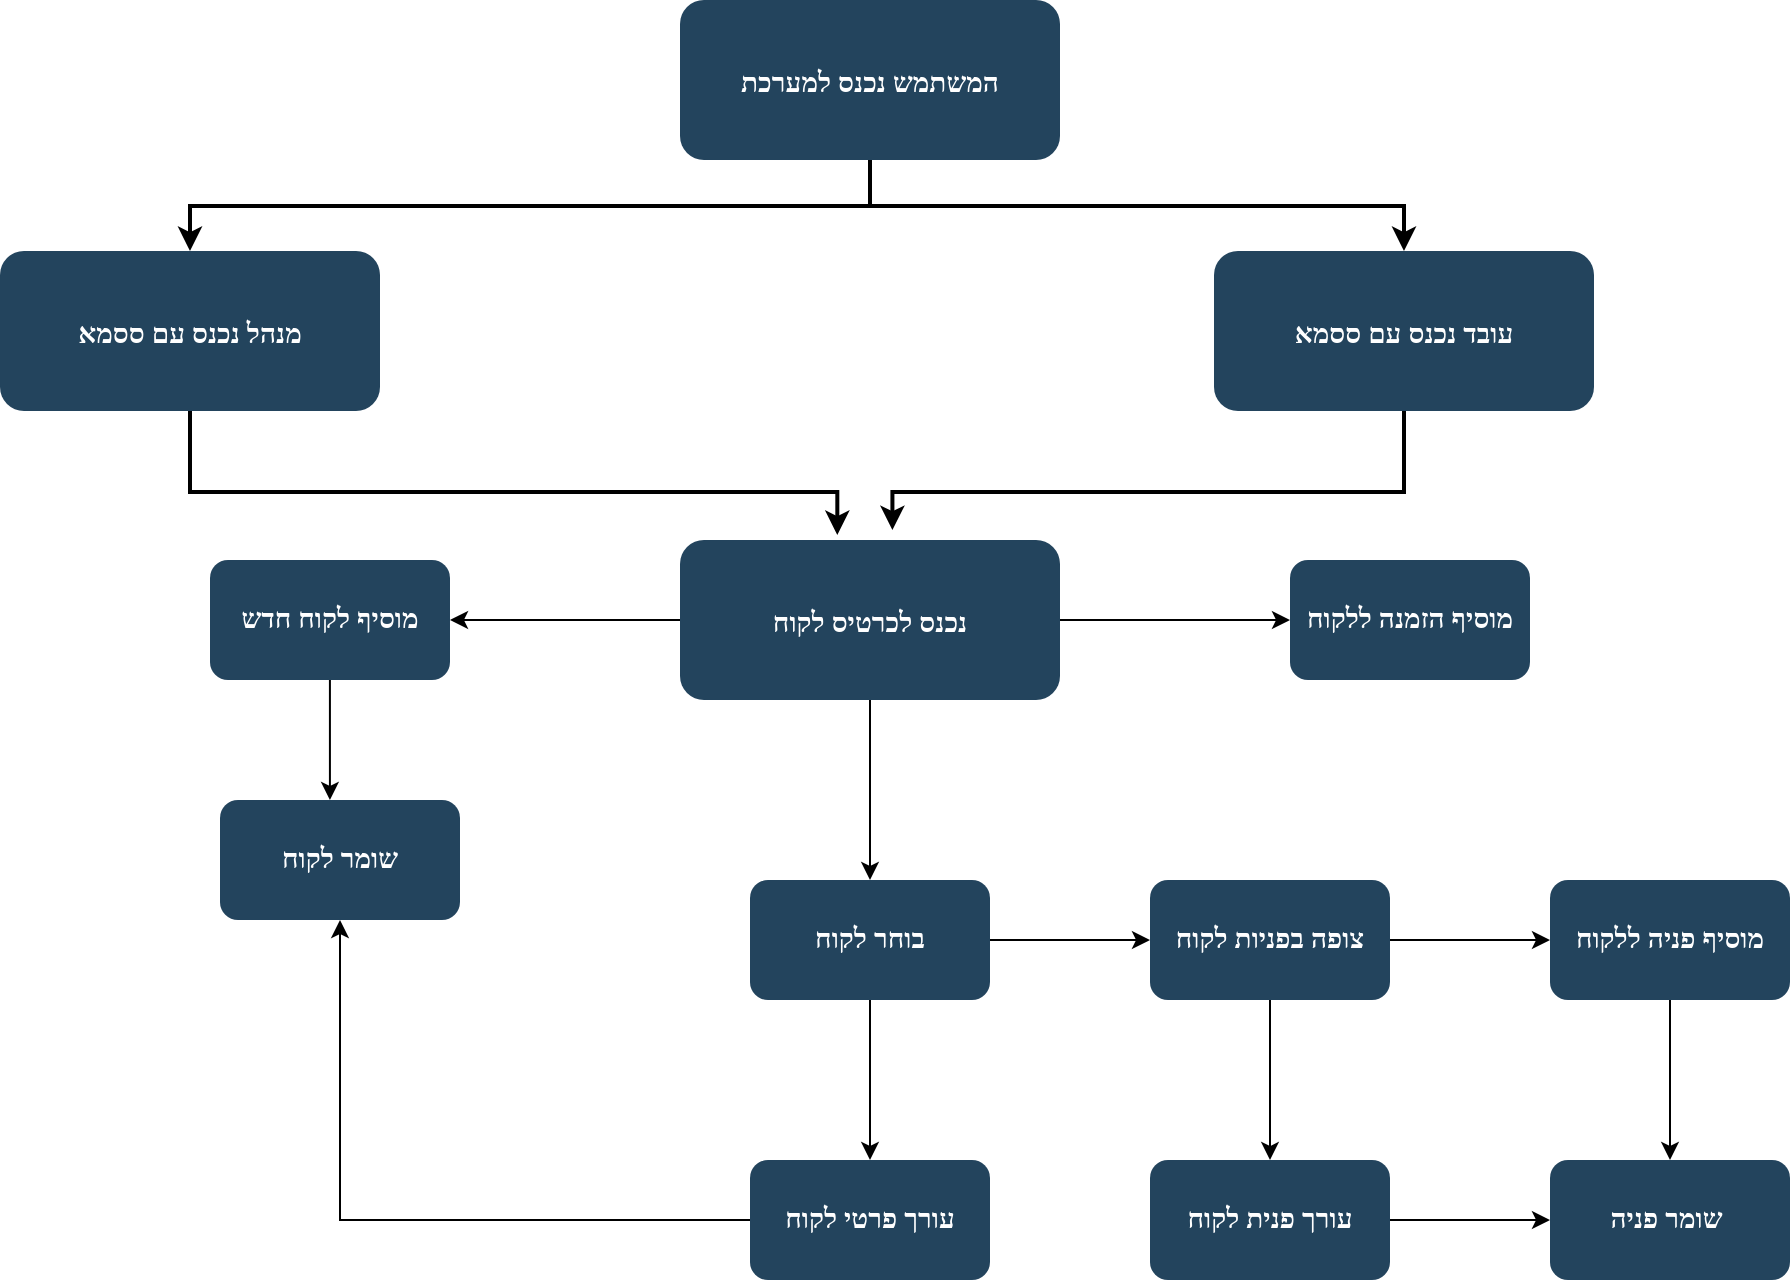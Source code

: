 <mxfile version="14.2.2" type="github">
  <diagram name="Page-1" id="2c0d36ab-eaac-3732-788b-9136903baeff">
    <mxGraphModel dx="723" dy="375" grid="1" gridSize="10" guides="1" tooltips="1" connect="1" arrows="1" fold="1" page="1" pageScale="1.5" pageWidth="1169" pageHeight="827" background="#ffffff" math="0" shadow="0">
      <root>
        <mxCell id="0" />
        <mxCell id="1" parent="0" />
        <mxCell id="2" value="המשתמש נכנס למערכת" style="rounded=1;fillColor=#23445D;gradientColor=none;strokeColor=none;fontColor=#FFFFFF;fontStyle=1;fontFamily=Tahoma;fontSize=14" parent="1" vertex="1">
          <mxGeometry x="1080" y="210" width="190" height="80" as="geometry" />
        </mxCell>
        <mxCell id="4" value="עובד נכנס עם ססמא" style="rounded=1;fillColor=#23445D;gradientColor=none;strokeColor=none;fontColor=#FFFFFF;fontStyle=1;fontFamily=Tahoma;fontSize=14" parent="1" vertex="1">
          <mxGeometry x="1347.0" y="335.5" width="190" height="80" as="geometry" />
        </mxCell>
        <mxCell id="9" value="" style="edgeStyle=elbowEdgeStyle;elbow=vertical;strokeWidth=2;rounded=0" parent="1" source="2" target="4" edge="1">
          <mxGeometry x="337" y="215.5" width="100" height="100" as="geometry">
            <mxPoint x="337" y="315.5" as="sourcePoint" />
            <mxPoint x="437" y="215.5" as="targetPoint" />
          </mxGeometry>
        </mxCell>
        <mxCell id="10" value="מנהל נכנס עם ססמא" style="rounded=1;fillColor=#23445D;gradientColor=none;strokeColor=none;fontColor=#FFFFFF;fontStyle=1;fontFamily=Tahoma;fontSize=14" parent="1" vertex="1">
          <mxGeometry x="740" y="335.5" width="190" height="80" as="geometry" />
        </mxCell>
        <mxCell id="59" value="" style="edgeStyle=elbowEdgeStyle;elbow=vertical;strokeWidth=2;rounded=0;entryX=0.5;entryY=0;entryDx=0;entryDy=0;" parent="1" source="2" target="10" edge="1">
          <mxGeometry x="347" y="225.5" width="100" height="100" as="geometry">
            <mxPoint x="862.0" y="275.5" as="sourcePoint" />
            <mxPoint x="657.0" y="335.5" as="targetPoint" />
          </mxGeometry>
        </mxCell>
        <mxCell id="103" value="" style="edgeStyle=elbowEdgeStyle;elbow=vertical;strokeWidth=2;rounded=0;entryX=0.414;entryY=-0.031;entryDx=0;entryDy=0;entryPerimeter=0;" parent="1" source="10" target="m5cj2oNC6-9tfZDsCWIE-123" edge="1">
          <mxGeometry x="-23" y="135.5" width="100" height="100" as="geometry">
            <mxPoint x="-23" y="235.5" as="sourcePoint" />
            <mxPoint x="1160" y="470" as="targetPoint" />
            <Array as="points">
              <mxPoint x="1130" y="456" />
            </Array>
          </mxGeometry>
        </mxCell>
        <mxCell id="105" value="" style="edgeStyle=elbowEdgeStyle;elbow=vertical;strokeWidth=2;rounded=0;entryX=0.559;entryY=-0.062;entryDx=0;entryDy=0;entryPerimeter=0;" parent="1" source="4" target="m5cj2oNC6-9tfZDsCWIE-123" edge="1">
          <mxGeometry x="-23" y="135.5" width="100" height="100" as="geometry">
            <mxPoint x="-23" y="235.5" as="sourcePoint" />
            <mxPoint x="1282" y="455.5" as="targetPoint" />
            <Array as="points">
              <mxPoint x="1180" y="456" />
              <mxPoint x="1170" y="436" />
            </Array>
          </mxGeometry>
        </mxCell>
        <mxCell id="m5cj2oNC6-9tfZDsCWIE-127" value="" style="edgeStyle=orthogonalEdgeStyle;rounded=0;orthogonalLoop=1;jettySize=auto;html=1;" edge="1" parent="1" source="m5cj2oNC6-9tfZDsCWIE-123" target="m5cj2oNC6-9tfZDsCWIE-126">
          <mxGeometry relative="1" as="geometry" />
        </mxCell>
        <mxCell id="m5cj2oNC6-9tfZDsCWIE-129" value="" style="edgeStyle=orthogonalEdgeStyle;rounded=0;orthogonalLoop=1;jettySize=auto;html=1;" edge="1" parent="1" source="m5cj2oNC6-9tfZDsCWIE-123" target="m5cj2oNC6-9tfZDsCWIE-128">
          <mxGeometry relative="1" as="geometry" />
        </mxCell>
        <mxCell id="m5cj2oNC6-9tfZDsCWIE-148" value="" style="edgeStyle=orthogonalEdgeStyle;rounded=0;orthogonalLoop=1;jettySize=auto;html=1;" edge="1" parent="1" source="m5cj2oNC6-9tfZDsCWIE-123" target="m5cj2oNC6-9tfZDsCWIE-147">
          <mxGeometry relative="1" as="geometry" />
        </mxCell>
        <mxCell id="m5cj2oNC6-9tfZDsCWIE-123" value="נכנס לכרטיס לקוח" style="rounded=1;fillColor=#23445D;gradientColor=none;strokeColor=none;fontColor=#FFFFFF;fontStyle=1;fontFamily=Tahoma;fontSize=14" vertex="1" parent="1">
          <mxGeometry x="1080.0" y="480" width="190" height="80" as="geometry" />
        </mxCell>
        <mxCell id="m5cj2oNC6-9tfZDsCWIE-131" value="" style="edgeStyle=orthogonalEdgeStyle;rounded=0;orthogonalLoop=1;jettySize=auto;html=1;" edge="1" parent="1" source="m5cj2oNC6-9tfZDsCWIE-126" target="m5cj2oNC6-9tfZDsCWIE-130">
          <mxGeometry relative="1" as="geometry" />
        </mxCell>
        <mxCell id="m5cj2oNC6-9tfZDsCWIE-137" value="" style="edgeStyle=orthogonalEdgeStyle;rounded=0;orthogonalLoop=1;jettySize=auto;html=1;" edge="1" parent="1" source="m5cj2oNC6-9tfZDsCWIE-126" target="m5cj2oNC6-9tfZDsCWIE-136">
          <mxGeometry relative="1" as="geometry" />
        </mxCell>
        <mxCell id="m5cj2oNC6-9tfZDsCWIE-126" value="בוחר לקוח" style="whiteSpace=wrap;html=1;rounded=1;fontFamily=Tahoma;fontSize=14;fontColor=#FFFFFF;fontStyle=1;strokeColor=none;fillColor=#23445D;" vertex="1" parent="1">
          <mxGeometry x="1115.0" y="650" width="120" height="60" as="geometry" />
        </mxCell>
        <mxCell id="m5cj2oNC6-9tfZDsCWIE-135" value="" style="edgeStyle=orthogonalEdgeStyle;rounded=0;orthogonalLoop=1;jettySize=auto;html=1;entryX=0.458;entryY=0;entryDx=0;entryDy=0;entryPerimeter=0;" edge="1" parent="1" source="m5cj2oNC6-9tfZDsCWIE-128" target="m5cj2oNC6-9tfZDsCWIE-132">
          <mxGeometry relative="1" as="geometry">
            <mxPoint x="905.0" y="630" as="targetPoint" />
          </mxGeometry>
        </mxCell>
        <mxCell id="m5cj2oNC6-9tfZDsCWIE-128" value="מוסיף לקוח חדש" style="whiteSpace=wrap;html=1;rounded=1;fontFamily=Tahoma;fontSize=14;fontColor=#FFFFFF;fontStyle=1;strokeColor=none;fillColor=#23445D;" vertex="1" parent="1">
          <mxGeometry x="845.0" y="490" width="120" height="60" as="geometry" />
        </mxCell>
        <mxCell id="m5cj2oNC6-9tfZDsCWIE-133" value="" style="edgeStyle=orthogonalEdgeStyle;rounded=0;orthogonalLoop=1;jettySize=auto;html=1;" edge="1" parent="1" source="m5cj2oNC6-9tfZDsCWIE-130" target="m5cj2oNC6-9tfZDsCWIE-132">
          <mxGeometry relative="1" as="geometry" />
        </mxCell>
        <mxCell id="m5cj2oNC6-9tfZDsCWIE-130" value="עורך פרטי לקוח" style="whiteSpace=wrap;html=1;rounded=1;fontFamily=Tahoma;fontSize=14;fontColor=#FFFFFF;fontStyle=1;strokeColor=none;fillColor=#23445D;" vertex="1" parent="1">
          <mxGeometry x="1115.0" y="790" width="120" height="60" as="geometry" />
        </mxCell>
        <mxCell id="m5cj2oNC6-9tfZDsCWIE-132" value="שומר לקוח" style="whiteSpace=wrap;html=1;rounded=1;fontFamily=Tahoma;fontSize=14;fontColor=#FFFFFF;fontStyle=1;strokeColor=none;fillColor=#23445D;" vertex="1" parent="1">
          <mxGeometry x="850.0" y="610" width="120" height="60" as="geometry" />
        </mxCell>
        <mxCell id="m5cj2oNC6-9tfZDsCWIE-139" value="" style="edgeStyle=orthogonalEdgeStyle;rounded=0;orthogonalLoop=1;jettySize=auto;html=1;" edge="1" parent="1" source="m5cj2oNC6-9tfZDsCWIE-136" target="m5cj2oNC6-9tfZDsCWIE-138">
          <mxGeometry relative="1" as="geometry" />
        </mxCell>
        <mxCell id="m5cj2oNC6-9tfZDsCWIE-143" value="" style="edgeStyle=orthogonalEdgeStyle;rounded=0;orthogonalLoop=1;jettySize=auto;html=1;" edge="1" parent="1" source="m5cj2oNC6-9tfZDsCWIE-136" target="m5cj2oNC6-9tfZDsCWIE-142">
          <mxGeometry relative="1" as="geometry" />
        </mxCell>
        <mxCell id="m5cj2oNC6-9tfZDsCWIE-136" value="צופה בפניות לקוח" style="whiteSpace=wrap;html=1;rounded=1;fontFamily=Tahoma;fontSize=14;fontColor=#FFFFFF;fontStyle=1;strokeColor=none;fillColor=#23445D;" vertex="1" parent="1">
          <mxGeometry x="1315.0" y="650" width="120" height="60" as="geometry" />
        </mxCell>
        <mxCell id="m5cj2oNC6-9tfZDsCWIE-145" value="" style="edgeStyle=orthogonalEdgeStyle;rounded=0;orthogonalLoop=1;jettySize=auto;html=1;" edge="1" parent="1" source="m5cj2oNC6-9tfZDsCWIE-138" target="m5cj2oNC6-9tfZDsCWIE-144">
          <mxGeometry relative="1" as="geometry" />
        </mxCell>
        <mxCell id="m5cj2oNC6-9tfZDsCWIE-138" value="עורך פנית לקוח" style="whiteSpace=wrap;html=1;rounded=1;fontFamily=Tahoma;fontSize=14;fontColor=#FFFFFF;fontStyle=1;strokeColor=none;fillColor=#23445D;" vertex="1" parent="1">
          <mxGeometry x="1315.0" y="790" width="120" height="60" as="geometry" />
        </mxCell>
        <mxCell id="m5cj2oNC6-9tfZDsCWIE-146" value="" style="edgeStyle=orthogonalEdgeStyle;rounded=0;orthogonalLoop=1;jettySize=auto;html=1;" edge="1" parent="1" source="m5cj2oNC6-9tfZDsCWIE-142" target="m5cj2oNC6-9tfZDsCWIE-144">
          <mxGeometry relative="1" as="geometry" />
        </mxCell>
        <mxCell id="m5cj2oNC6-9tfZDsCWIE-142" value="מוסיף פניה ללקוח" style="whiteSpace=wrap;html=1;rounded=1;fontFamily=Tahoma;fontSize=14;fontColor=#FFFFFF;fontStyle=1;strokeColor=none;fillColor=#23445D;" vertex="1" parent="1">
          <mxGeometry x="1515.0" y="650" width="120" height="60" as="geometry" />
        </mxCell>
        <mxCell id="m5cj2oNC6-9tfZDsCWIE-144" value="שומר פניה&amp;nbsp;" style="whiteSpace=wrap;html=1;rounded=1;fontFamily=Tahoma;fontSize=14;fontColor=#FFFFFF;fontStyle=1;strokeColor=none;fillColor=#23445D;" vertex="1" parent="1">
          <mxGeometry x="1515.0" y="790" width="120" height="60" as="geometry" />
        </mxCell>
        <mxCell id="m5cj2oNC6-9tfZDsCWIE-147" value="מוסיף הזמנה ללקוח" style="whiteSpace=wrap;html=1;rounded=1;fontFamily=Tahoma;fontSize=14;fontColor=#FFFFFF;fontStyle=1;strokeColor=none;fillColor=#23445D;" vertex="1" parent="1">
          <mxGeometry x="1385.0" y="490" width="120" height="60" as="geometry" />
        </mxCell>
      </root>
    </mxGraphModel>
  </diagram>
</mxfile>
